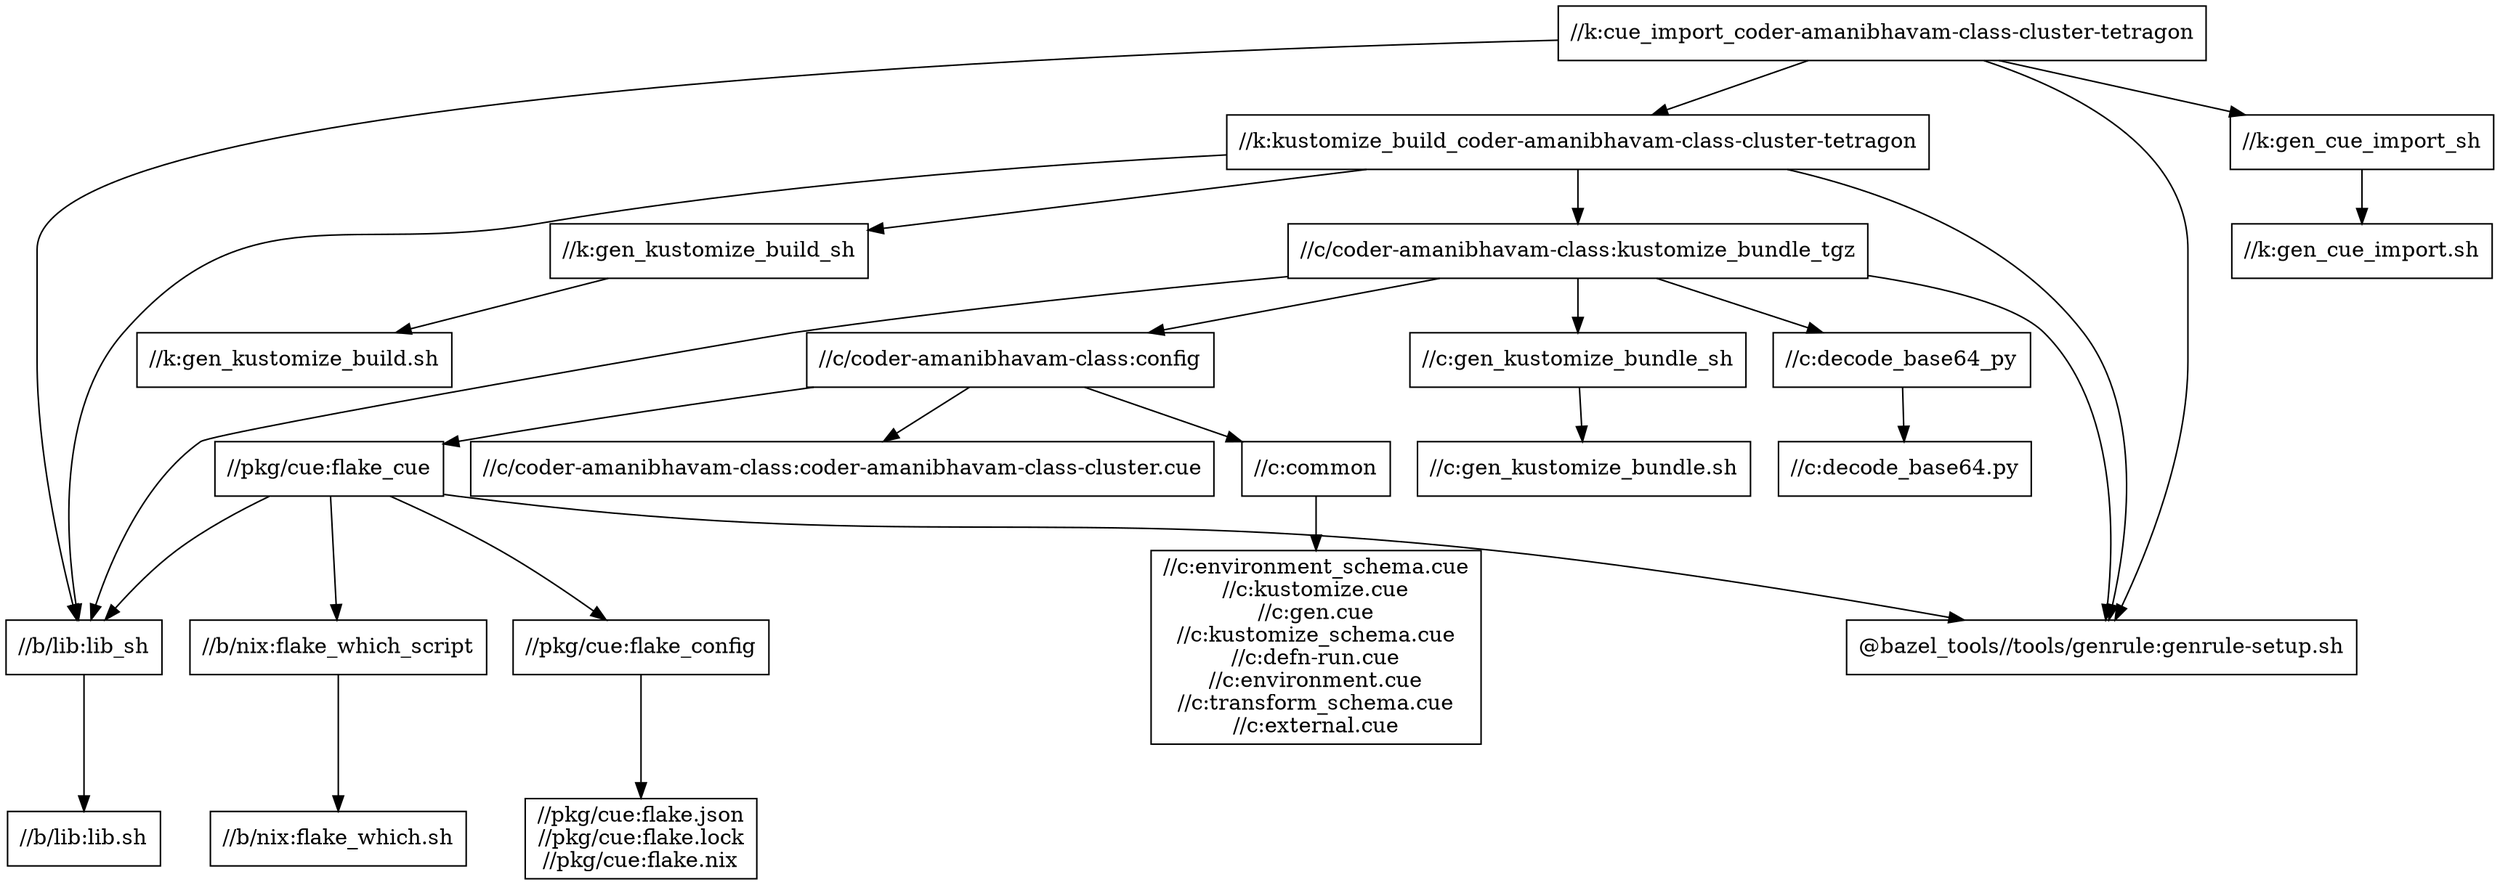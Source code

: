 digraph mygraph {
  node [shape=box];
  "//k:cue_import_coder-amanibhavam-class-cluster-tetragon"
  "//k:cue_import_coder-amanibhavam-class-cluster-tetragon" -> "//k:kustomize_build_coder-amanibhavam-class-cluster-tetragon"
  "//k:cue_import_coder-amanibhavam-class-cluster-tetragon" -> "//k:gen_cue_import_sh"
  "//k:cue_import_coder-amanibhavam-class-cluster-tetragon" -> "//b/lib:lib_sh"
  "//k:cue_import_coder-amanibhavam-class-cluster-tetragon" -> "@bazel_tools//tools/genrule:genrule-setup.sh"
  "//k:kustomize_build_coder-amanibhavam-class-cluster-tetragon"
  "//k:kustomize_build_coder-amanibhavam-class-cluster-tetragon" -> "//k:gen_kustomize_build_sh"
  "//k:kustomize_build_coder-amanibhavam-class-cluster-tetragon" -> "//c/coder-amanibhavam-class:kustomize_bundle_tgz"
  "//k:kustomize_build_coder-amanibhavam-class-cluster-tetragon" -> "//b/lib:lib_sh"
  "//k:kustomize_build_coder-amanibhavam-class-cluster-tetragon" -> "@bazel_tools//tools/genrule:genrule-setup.sh"
  "//k:gen_cue_import_sh"
  "//k:gen_cue_import_sh" -> "//k:gen_cue_import.sh"
  "//k:gen_cue_import.sh"
  "//k:gen_kustomize_build_sh"
  "//k:gen_kustomize_build_sh" -> "//k:gen_kustomize_build.sh"
  "//k:gen_kustomize_build.sh"
  "//c/coder-amanibhavam-class:kustomize_bundle_tgz"
  "//c/coder-amanibhavam-class:kustomize_bundle_tgz" -> "//c/coder-amanibhavam-class:config"
  "//c/coder-amanibhavam-class:kustomize_bundle_tgz" -> "@bazel_tools//tools/genrule:genrule-setup.sh"
  "//c/coder-amanibhavam-class:kustomize_bundle_tgz" -> "//c:gen_kustomize_bundle_sh"
  "//c/coder-amanibhavam-class:kustomize_bundle_tgz" -> "//c:decode_base64_py"
  "//c/coder-amanibhavam-class:kustomize_bundle_tgz" -> "//b/lib:lib_sh"
  "//c:decode_base64_py"
  "//c:decode_base64_py" -> "//c:decode_base64.py"
  "//c:decode_base64.py"
  "//c:gen_kustomize_bundle_sh"
  "//c:gen_kustomize_bundle_sh" -> "//c:gen_kustomize_bundle.sh"
  "//c/coder-amanibhavam-class:config"
  "//c/coder-amanibhavam-class:config" -> "//pkg/cue:flake_cue"
  "//c/coder-amanibhavam-class:config" -> "//c/coder-amanibhavam-class:coder-amanibhavam-class-cluster.cue"
  "//c/coder-amanibhavam-class:config" -> "//c:common"
  "//c:common"
  "//c:common" -> "//c:environment_schema.cue\n//c:kustomize.cue\n//c:gen.cue\n//c:kustomize_schema.cue\n//c:defn-run.cue\n//c:environment.cue\n//c:transform_schema.cue\n//c:external.cue"
  "//c:environment_schema.cue\n//c:kustomize.cue\n//c:gen.cue\n//c:kustomize_schema.cue\n//c:defn-run.cue\n//c:environment.cue\n//c:transform_schema.cue\n//c:external.cue"
  "//pkg/cue:flake_cue"
  "//pkg/cue:flake_cue" -> "//pkg/cue:flake_config"
  "//pkg/cue:flake_cue" -> "//b/nix:flake_which_script"
  "//pkg/cue:flake_cue" -> "@bazel_tools//tools/genrule:genrule-setup.sh"
  "//pkg/cue:flake_cue" -> "//b/lib:lib_sh"
  "//b/lib:lib_sh"
  "//b/lib:lib_sh" -> "//b/lib:lib.sh"
  "@bazel_tools//tools/genrule:genrule-setup.sh"
  "//b/nix:flake_which_script"
  "//b/nix:flake_which_script" -> "//b/nix:flake_which.sh"
  "//b/nix:flake_which.sh"
  "//pkg/cue:flake_config"
  "//pkg/cue:flake_config" -> "//pkg/cue:flake.json\n//pkg/cue:flake.lock\n//pkg/cue:flake.nix"
  "//pkg/cue:flake.json\n//pkg/cue:flake.lock\n//pkg/cue:flake.nix"
  "//c:gen_kustomize_bundle.sh"
  "//c/coder-amanibhavam-class:coder-amanibhavam-class-cluster.cue"
  "//b/lib:lib.sh"
}
